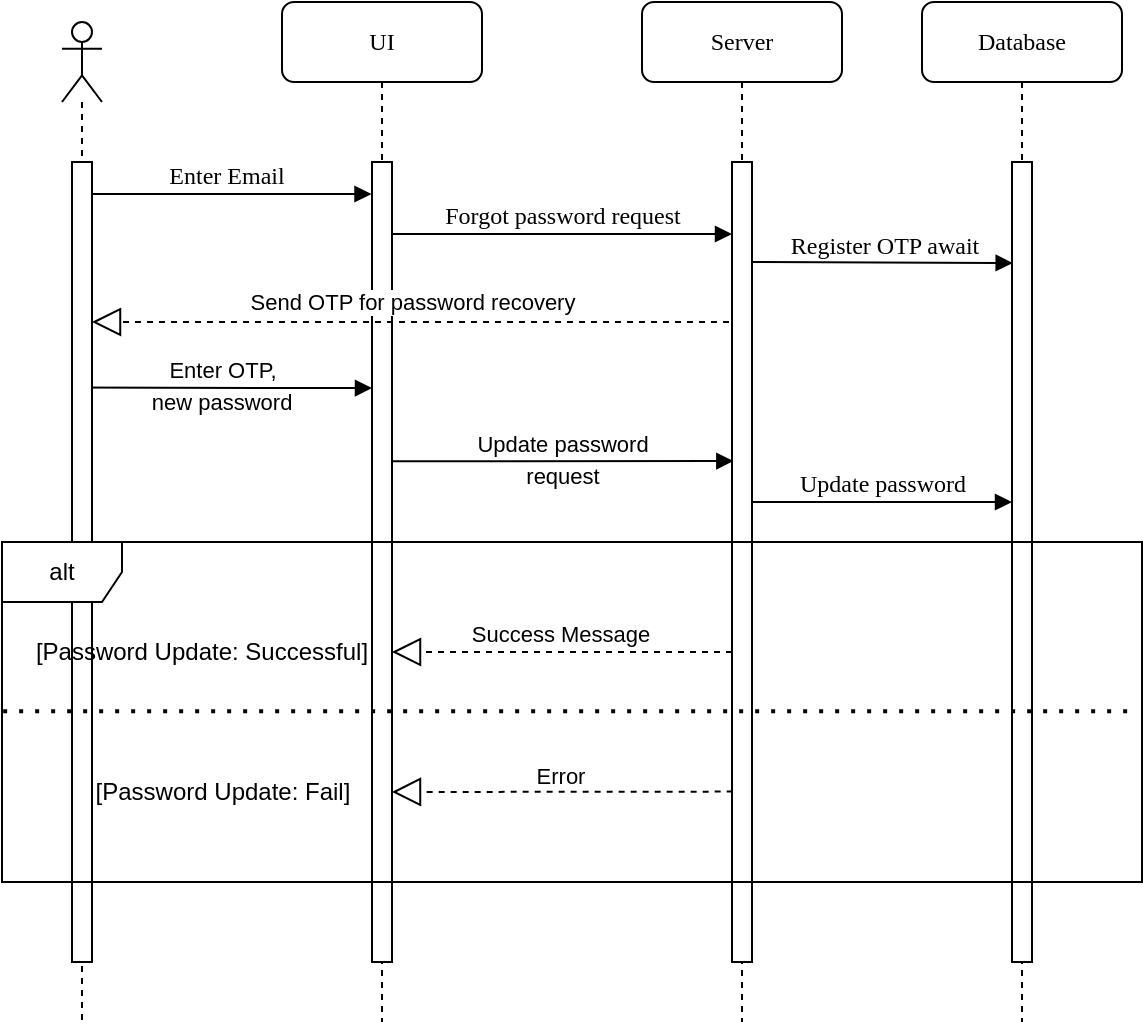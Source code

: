 <mxfile version="26.0.11">
  <diagram name="Page-1" id="66JnUmUgUzkKi6WG74JA">
    <mxGraphModel dx="882" dy="509" grid="1" gridSize="10" guides="1" tooltips="1" connect="1" arrows="1" fold="1" page="1" pageScale="1" pageWidth="1100" pageHeight="850" math="0" shadow="0">
      <root>
        <mxCell id="0" />
        <mxCell id="1" parent="0" />
        <mxCell id="vXxr4whwp9rRGSsiy-hN-14" value="" style="shape=umlLifeline;perimeter=lifelinePerimeter;whiteSpace=wrap;html=1;container=1;dropTarget=0;collapsible=0;recursiveResize=0;outlineConnect=0;portConstraint=eastwest;newEdgeStyle={&quot;curved&quot;:0,&quot;rounded&quot;:0};participant=umlActor;" parent="1" vertex="1">
          <mxGeometry x="110" y="90" width="20" height="500" as="geometry" />
        </mxCell>
        <mxCell id="vXxr4whwp9rRGSsiy-hN-22" value="" style="endArrow=block;dashed=1;endFill=0;endSize=12;html=1;rounded=0;exitX=0.033;exitY=0.787;exitDx=0;exitDy=0;exitPerimeter=0;" parent="1" source="vXxr4whwp9rRGSsiy-hN-5" edge="1">
          <mxGeometry width="160" relative="1" as="geometry">
            <mxPoint x="455" y="474.5" as="sourcePoint" />
            <mxPoint x="275" y="475" as="targetPoint" />
          </mxGeometry>
        </mxCell>
        <mxCell id="vXxr4whwp9rRGSsiy-hN-23" value="Error" style="edgeLabel;html=1;align=center;verticalAlign=middle;resizable=0;points=[];" parent="vXxr4whwp9rRGSsiy-hN-22" connectable="0" vertex="1">
          <mxGeometry x="0.014" relative="1" as="geometry">
            <mxPoint y="-8" as="offset" />
          </mxGeometry>
        </mxCell>
        <mxCell id="vXxr4whwp9rRGSsiy-hN-15" value="Update password" style="html=1;verticalAlign=bottom;endArrow=block;curved=0;rounded=0;entryX=0.767;entryY=0.52;entryDx=0;entryDy=0;entryPerimeter=0;exitX=0.025;exitY=0.374;exitDx=0;exitDy=0;exitPerimeter=0;" parent="1" edge="1" source="vXxr4whwp9rRGSsiy-hN-2">
          <mxGeometry x="0.05" width="80" relative="1" as="geometry">
            <mxPoint x="273" y="310" as="sourcePoint" />
            <mxPoint x="445.67" y="309.53" as="targetPoint" />
            <mxPoint as="offset" />
          </mxGeometry>
        </mxCell>
        <mxCell id="vXxr4whwp9rRGSsiy-hN-1" value="UI" style="shape=umlLifeline;perimeter=lifelinePerimeter;whiteSpace=wrap;html=1;container=1;collapsible=0;recursiveResize=0;outlineConnect=0;rounded=1;shadow=0;comic=0;labelBackgroundColor=none;strokeWidth=1;fontFamily=Verdana;fontSize=12;align=center;" parent="1" vertex="1">
          <mxGeometry x="220" y="80" width="100" height="510" as="geometry" />
        </mxCell>
        <mxCell id="vXxr4whwp9rRGSsiy-hN-2" value="" style="html=1;points=[];perimeter=orthogonalPerimeter;rounded=0;shadow=0;comic=0;labelBackgroundColor=none;strokeWidth=1;fontFamily=Verdana;fontSize=12;align=center;" parent="vXxr4whwp9rRGSsiy-hN-1" vertex="1">
          <mxGeometry x="45" y="80" width="10" height="400" as="geometry" />
        </mxCell>
        <mxCell id="vXxr4whwp9rRGSsiy-hN-3" value="Enter OTP," style="html=1;verticalAlign=bottom;startArrow=none;startFill=0;endArrow=block;startSize=8;curved=0;rounded=0;entryX=0.367;entryY=0.458;entryDx=0;entryDy=0;entryPerimeter=0;exitX=-0.017;exitY=0.282;exitDx=0;exitDy=0;exitPerimeter=0;" parent="vXxr4whwp9rRGSsiy-hN-1" edge="1" source="vXxr4whwp9rRGSsiy-hN-13">
          <mxGeometry width="60" relative="1" as="geometry">
            <mxPoint x="-100" y="193" as="sourcePoint" />
            <mxPoint x="45.0" y="193.04" as="targetPoint" />
          </mxGeometry>
        </mxCell>
        <mxCell id="vXxr4whwp9rRGSsiy-hN-4" value="Server" style="shape=umlLifeline;perimeter=lifelinePerimeter;whiteSpace=wrap;html=1;container=1;collapsible=0;recursiveResize=0;outlineConnect=0;rounded=1;shadow=0;comic=0;labelBackgroundColor=none;strokeWidth=1;fontFamily=Verdana;fontSize=12;align=center;" parent="1" vertex="1">
          <mxGeometry x="400" y="80" width="100" height="510" as="geometry" />
        </mxCell>
        <mxCell id="vXxr4whwp9rRGSsiy-hN-6" value="" style="endArrow=block;dashed=1;endFill=0;endSize=12;html=1;rounded=0;" parent="vXxr4whwp9rRGSsiy-hN-4" source="vXxr4whwp9rRGSsiy-hN-4" edge="1">
          <mxGeometry width="160" relative="1" as="geometry">
            <mxPoint x="52.83" y="160.0" as="sourcePoint" />
            <mxPoint x="-275" y="160.0" as="targetPoint" />
          </mxGeometry>
        </mxCell>
        <mxCell id="vXxr4whwp9rRGSsiy-hN-7" value="Send OTP for password recovery" style="edgeLabel;html=1;align=center;verticalAlign=middle;resizable=0;points=[];" parent="vXxr4whwp9rRGSsiy-hN-6" connectable="0" vertex="1">
          <mxGeometry x="0.015" y="-3" relative="1" as="geometry">
            <mxPoint y="-7" as="offset" />
          </mxGeometry>
        </mxCell>
        <mxCell id="vXxr4whwp9rRGSsiy-hN-5" value="" style="html=1;points=[];perimeter=orthogonalPerimeter;rounded=0;shadow=0;comic=0;labelBackgroundColor=none;strokeWidth=1;fontFamily=Verdana;fontSize=12;align=center;" parent="vXxr4whwp9rRGSsiy-hN-4" vertex="1">
          <mxGeometry x="45" y="80" width="10" height="400" as="geometry" />
        </mxCell>
        <mxCell id="vXxr4whwp9rRGSsiy-hN-8" value="Database" style="shape=umlLifeline;perimeter=lifelinePerimeter;whiteSpace=wrap;html=1;container=1;collapsible=0;recursiveResize=0;outlineConnect=0;rounded=1;shadow=0;comic=0;labelBackgroundColor=none;strokeWidth=1;fontFamily=Verdana;fontSize=12;align=center;" parent="1" vertex="1">
          <mxGeometry x="540" y="80" width="100" height="510" as="geometry" />
        </mxCell>
        <mxCell id="vXxr4whwp9rRGSsiy-hN-9" value="Update password" style="html=1;verticalAlign=bottom;endArrow=block;labelBackgroundColor=none;fontFamily=Verdana;fontSize=12;edgeStyle=elbowEdgeStyle;elbow=vertical;" parent="vXxr4whwp9rRGSsiy-hN-8" edge="1">
          <mxGeometry relative="1" as="geometry">
            <mxPoint x="-85" y="250" as="sourcePoint" />
            <Array as="points">
              <mxPoint x="-80" y="250" />
            </Array>
            <mxPoint x="45" y="250" as="targetPoint" />
          </mxGeometry>
        </mxCell>
        <mxCell id="vXxr4whwp9rRGSsiy-hN-24" value="Register OTP await" style="html=1;verticalAlign=bottom;endArrow=block;labelBackgroundColor=none;fontFamily=Verdana;fontSize=12;edgeStyle=elbowEdgeStyle;elbow=vertical;entryX=0.033;entryY=0.128;entryDx=0;entryDy=0;entryPerimeter=0;" parent="vXxr4whwp9rRGSsiy-hN-8" target="vXxr4whwp9rRGSsiy-hN-10" edge="1">
          <mxGeometry relative="1" as="geometry">
            <mxPoint x="-85" y="130" as="sourcePoint" />
            <mxPoint x="40" y="130" as="targetPoint" />
          </mxGeometry>
        </mxCell>
        <mxCell id="vXxr4whwp9rRGSsiy-hN-10" value="" style="html=1;points=[];perimeter=orthogonalPerimeter;rounded=0;shadow=0;comic=0;labelBackgroundColor=none;strokeWidth=1;fontFamily=Verdana;fontSize=12;align=center;" parent="1" vertex="1">
          <mxGeometry x="585" y="160" width="10" height="400" as="geometry" />
        </mxCell>
        <mxCell id="vXxr4whwp9rRGSsiy-hN-11" value="Enter Email" style="html=1;verticalAlign=bottom;endArrow=block;entryX=0;entryY=0;labelBackgroundColor=none;fontFamily=Verdana;fontSize=12;edgeStyle=elbowEdgeStyle;elbow=vertical;" parent="1" edge="1">
          <mxGeometry relative="1" as="geometry">
            <mxPoint x="119.25" y="176" as="sourcePoint" />
            <mxPoint x="264.75" y="176.0" as="targetPoint" />
          </mxGeometry>
        </mxCell>
        <mxCell id="vXxr4whwp9rRGSsiy-hN-12" value="Forgot password request" style="html=1;verticalAlign=bottom;endArrow=block;entryX=0;entryY=0;labelBackgroundColor=none;fontFamily=Verdana;fontSize=12;edgeStyle=elbowEdgeStyle;elbow=vertical;" parent="1" edge="1">
          <mxGeometry relative="1" as="geometry">
            <mxPoint x="275" y="196" as="sourcePoint" />
            <mxPoint x="445" y="196.0" as="targetPoint" />
          </mxGeometry>
        </mxCell>
        <mxCell id="vXxr4whwp9rRGSsiy-hN-13" value="" style="html=1;points=[];perimeter=orthogonalPerimeter;rounded=0;shadow=0;comic=0;labelBackgroundColor=none;strokeWidth=1;fontFamily=Verdana;fontSize=12;align=center;" parent="1" vertex="1">
          <mxGeometry x="115" y="160" width="10" height="400" as="geometry" />
        </mxCell>
        <mxCell id="vXxr4whwp9rRGSsiy-hN-16" value="alt" style="shape=umlFrame;whiteSpace=wrap;html=1;pointerEvents=0;" parent="1" vertex="1">
          <mxGeometry x="80" y="350" width="570" height="170" as="geometry" />
        </mxCell>
        <mxCell id="vXxr4whwp9rRGSsiy-hN-17" value="" style="endArrow=none;dashed=1;html=1;dashPattern=1 3;strokeWidth=2;rounded=0;exitX=0.001;exitY=0.498;exitDx=0;exitDy=0;exitPerimeter=0;entryX=0.996;entryY=0.498;entryDx=0;entryDy=0;entryPerimeter=0;" parent="1" source="vXxr4whwp9rRGSsiy-hN-16" target="vXxr4whwp9rRGSsiy-hN-16" edge="1">
          <mxGeometry width="50" height="50" relative="1" as="geometry">
            <mxPoint x="330" y="330" as="sourcePoint" />
            <mxPoint x="380" y="280" as="targetPoint" />
          </mxGeometry>
        </mxCell>
        <mxCell id="vXxr4whwp9rRGSsiy-hN-18" value="[Password Update: Successful]" style="text;strokeColor=none;align=center;fillColor=none;html=1;verticalAlign=middle;whiteSpace=wrap;rounded=0;" parent="1" vertex="1">
          <mxGeometry x="90" y="390" width="180" height="30" as="geometry" />
        </mxCell>
        <mxCell id="vXxr4whwp9rRGSsiy-hN-19" value="" style="endArrow=block;dashed=1;endFill=0;endSize=12;html=1;rounded=0;" parent="1" edge="1">
          <mxGeometry width="160" relative="1" as="geometry">
            <mxPoint x="445" y="405" as="sourcePoint" />
            <mxPoint x="275" y="405" as="targetPoint" />
          </mxGeometry>
        </mxCell>
        <mxCell id="vXxr4whwp9rRGSsiy-hN-20" value="Success Message" style="edgeLabel;html=1;align=center;verticalAlign=middle;resizable=0;points=[];" parent="vXxr4whwp9rRGSsiy-hN-19" connectable="0" vertex="1">
          <mxGeometry x="0.014" relative="1" as="geometry">
            <mxPoint y="-9" as="offset" />
          </mxGeometry>
        </mxCell>
        <mxCell id="vXxr4whwp9rRGSsiy-hN-21" value="[Password Update: Fail]" style="text;strokeColor=none;align=center;fillColor=none;html=1;verticalAlign=middle;whiteSpace=wrap;rounded=0;" parent="1" vertex="1">
          <mxGeometry x="125" y="460" width="131" height="30" as="geometry" />
        </mxCell>
        <mxCell id="YxCQb5QdbEkdp6YbDWcC-1" value="&lt;span style=&quot;font-size: 11px; background-color: rgb(255, 255, 255);&quot;&gt;&amp;nbsp;new password&lt;/span&gt;" style="text;html=1;align=center;verticalAlign=middle;resizable=0;points=[];autosize=1;strokeColor=none;fillColor=none;" vertex="1" parent="1">
          <mxGeometry x="138" y="265" width="100" height="30" as="geometry" />
        </mxCell>
        <mxCell id="YxCQb5QdbEkdp6YbDWcC-2" value="&lt;span style=&quot;font-size: 11px; background-color: rgb(255, 255, 255);&quot;&gt;request&lt;/span&gt;" style="text;html=1;align=center;verticalAlign=middle;resizable=0;points=[];autosize=1;strokeColor=none;fillColor=none;" vertex="1" parent="1">
          <mxGeometry x="330" y="302" width="60" height="30" as="geometry" />
        </mxCell>
      </root>
    </mxGraphModel>
  </diagram>
</mxfile>
